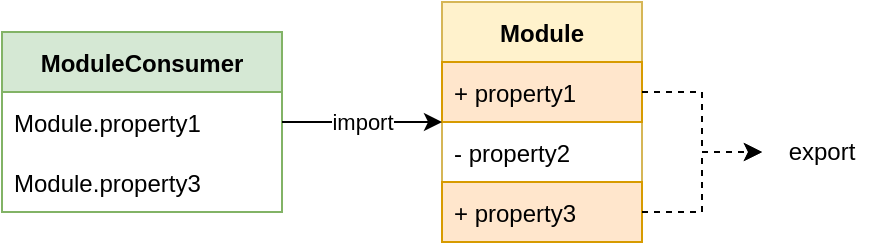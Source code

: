 <mxfile version="20.2.3" type="device"><diagram id="xz3O8L7QPydZ2K8vbZPW" name="페이지-1"><mxGraphModel dx="1306" dy="838" grid="1" gridSize="10" guides="1" tooltips="1" connect="1" arrows="1" fold="1" page="1" pageScale="1" pageWidth="827" pageHeight="1169" math="0" shadow="0"><root><mxCell id="0"/><mxCell id="1" parent="0"/><mxCell id="SijSqpacyUWmO1f5Osc5-4" value="Module" style="swimlane;fontStyle=1;childLayout=stackLayout;horizontal=1;startSize=30;horizontalStack=0;resizeParent=1;resizeParentMax=0;resizeLast=0;collapsible=1;marginBottom=0;fillColor=#fff2cc;strokeColor=#d6b656;" vertex="1" parent="1"><mxGeometry x="380" y="340" width="100" height="120" as="geometry"/></mxCell><mxCell id="SijSqpacyUWmO1f5Osc5-5" value="+ property1" style="text;strokeColor=#d79b00;fillColor=#ffe6cc;align=left;verticalAlign=middle;spacingLeft=4;spacingRight=4;overflow=hidden;points=[[0,0.5],[1,0.5]];portConstraint=eastwest;rotatable=0;" vertex="1" parent="SijSqpacyUWmO1f5Osc5-4"><mxGeometry y="30" width="100" height="30" as="geometry"/></mxCell><mxCell id="SijSqpacyUWmO1f5Osc5-6" value="- property2" style="text;strokeColor=none;fillColor=none;align=left;verticalAlign=middle;spacingLeft=4;spacingRight=4;overflow=hidden;points=[[0,0.5],[1,0.5]];portConstraint=eastwest;rotatable=0;" vertex="1" parent="SijSqpacyUWmO1f5Osc5-4"><mxGeometry y="60" width="100" height="30" as="geometry"/></mxCell><mxCell id="SijSqpacyUWmO1f5Osc5-7" value="+ property3" style="text;strokeColor=#d79b00;fillColor=#ffe6cc;align=left;verticalAlign=middle;spacingLeft=4;spacingRight=4;overflow=hidden;points=[[0,0.5],[1,0.5]];portConstraint=eastwest;rotatable=0;" vertex="1" parent="SijSqpacyUWmO1f5Osc5-4"><mxGeometry y="90" width="100" height="30" as="geometry"/></mxCell><mxCell id="SijSqpacyUWmO1f5Osc5-9" value="ModuleConsumer" style="swimlane;fontStyle=1;childLayout=stackLayout;horizontal=1;startSize=30;horizontalStack=0;resizeParent=1;resizeParentMax=0;resizeLast=0;collapsible=1;marginBottom=0;fillColor=#d5e8d4;strokeColor=#82b366;" vertex="1" parent="1"><mxGeometry x="160" y="355" width="140" height="90" as="geometry"/></mxCell><mxCell id="SijSqpacyUWmO1f5Osc5-10" value="Module.property1" style="text;strokeColor=none;fillColor=none;align=left;verticalAlign=middle;spacingLeft=4;spacingRight=4;overflow=hidden;points=[[0,0.5],[1,0.5]];portConstraint=eastwest;rotatable=0;" vertex="1" parent="SijSqpacyUWmO1f5Osc5-9"><mxGeometry y="30" width="140" height="30" as="geometry"/></mxCell><mxCell id="SijSqpacyUWmO1f5Osc5-11" value="Module.property3" style="text;strokeColor=none;fillColor=none;align=left;verticalAlign=middle;spacingLeft=4;spacingRight=4;overflow=hidden;points=[[0,0.5],[1,0.5]];portConstraint=eastwest;rotatable=0;" vertex="1" parent="SijSqpacyUWmO1f5Osc5-9"><mxGeometry y="60" width="140" height="30" as="geometry"/></mxCell><mxCell id="SijSqpacyUWmO1f5Osc5-13" value="import" style="edgeStyle=orthogonalEdgeStyle;rounded=0;orthogonalLoop=1;jettySize=auto;html=1;exitX=1;exitY=0.5;exitDx=0;exitDy=0;entryX=0;entryY=0.5;entryDx=0;entryDy=0;" edge="1" parent="1" source="SijSqpacyUWmO1f5Osc5-10" target="SijSqpacyUWmO1f5Osc5-4"><mxGeometry relative="1" as="geometry"/></mxCell><mxCell id="SijSqpacyUWmO1f5Osc5-14" value="export" style="text;html=1;strokeColor=none;fillColor=none;align=center;verticalAlign=middle;whiteSpace=wrap;rounded=0;" vertex="1" parent="1"><mxGeometry x="540" y="400" width="60" height="30" as="geometry"/></mxCell><mxCell id="SijSqpacyUWmO1f5Osc5-15" style="edgeStyle=orthogonalEdgeStyle;rounded=0;orthogonalLoop=1;jettySize=auto;html=1;exitX=1;exitY=0.5;exitDx=0;exitDy=0;entryX=0;entryY=0.5;entryDx=0;entryDy=0;dashed=1;" edge="1" parent="1" source="SijSqpacyUWmO1f5Osc5-5" target="SijSqpacyUWmO1f5Osc5-14"><mxGeometry relative="1" as="geometry"/></mxCell><mxCell id="SijSqpacyUWmO1f5Osc5-17" style="edgeStyle=orthogonalEdgeStyle;rounded=0;orthogonalLoop=1;jettySize=auto;html=1;exitX=1;exitY=0.5;exitDx=0;exitDy=0;entryX=0;entryY=0.5;entryDx=0;entryDy=0;dashed=1;" edge="1" parent="1" source="SijSqpacyUWmO1f5Osc5-7" target="SijSqpacyUWmO1f5Osc5-14"><mxGeometry relative="1" as="geometry"/></mxCell></root></mxGraphModel></diagram></mxfile>